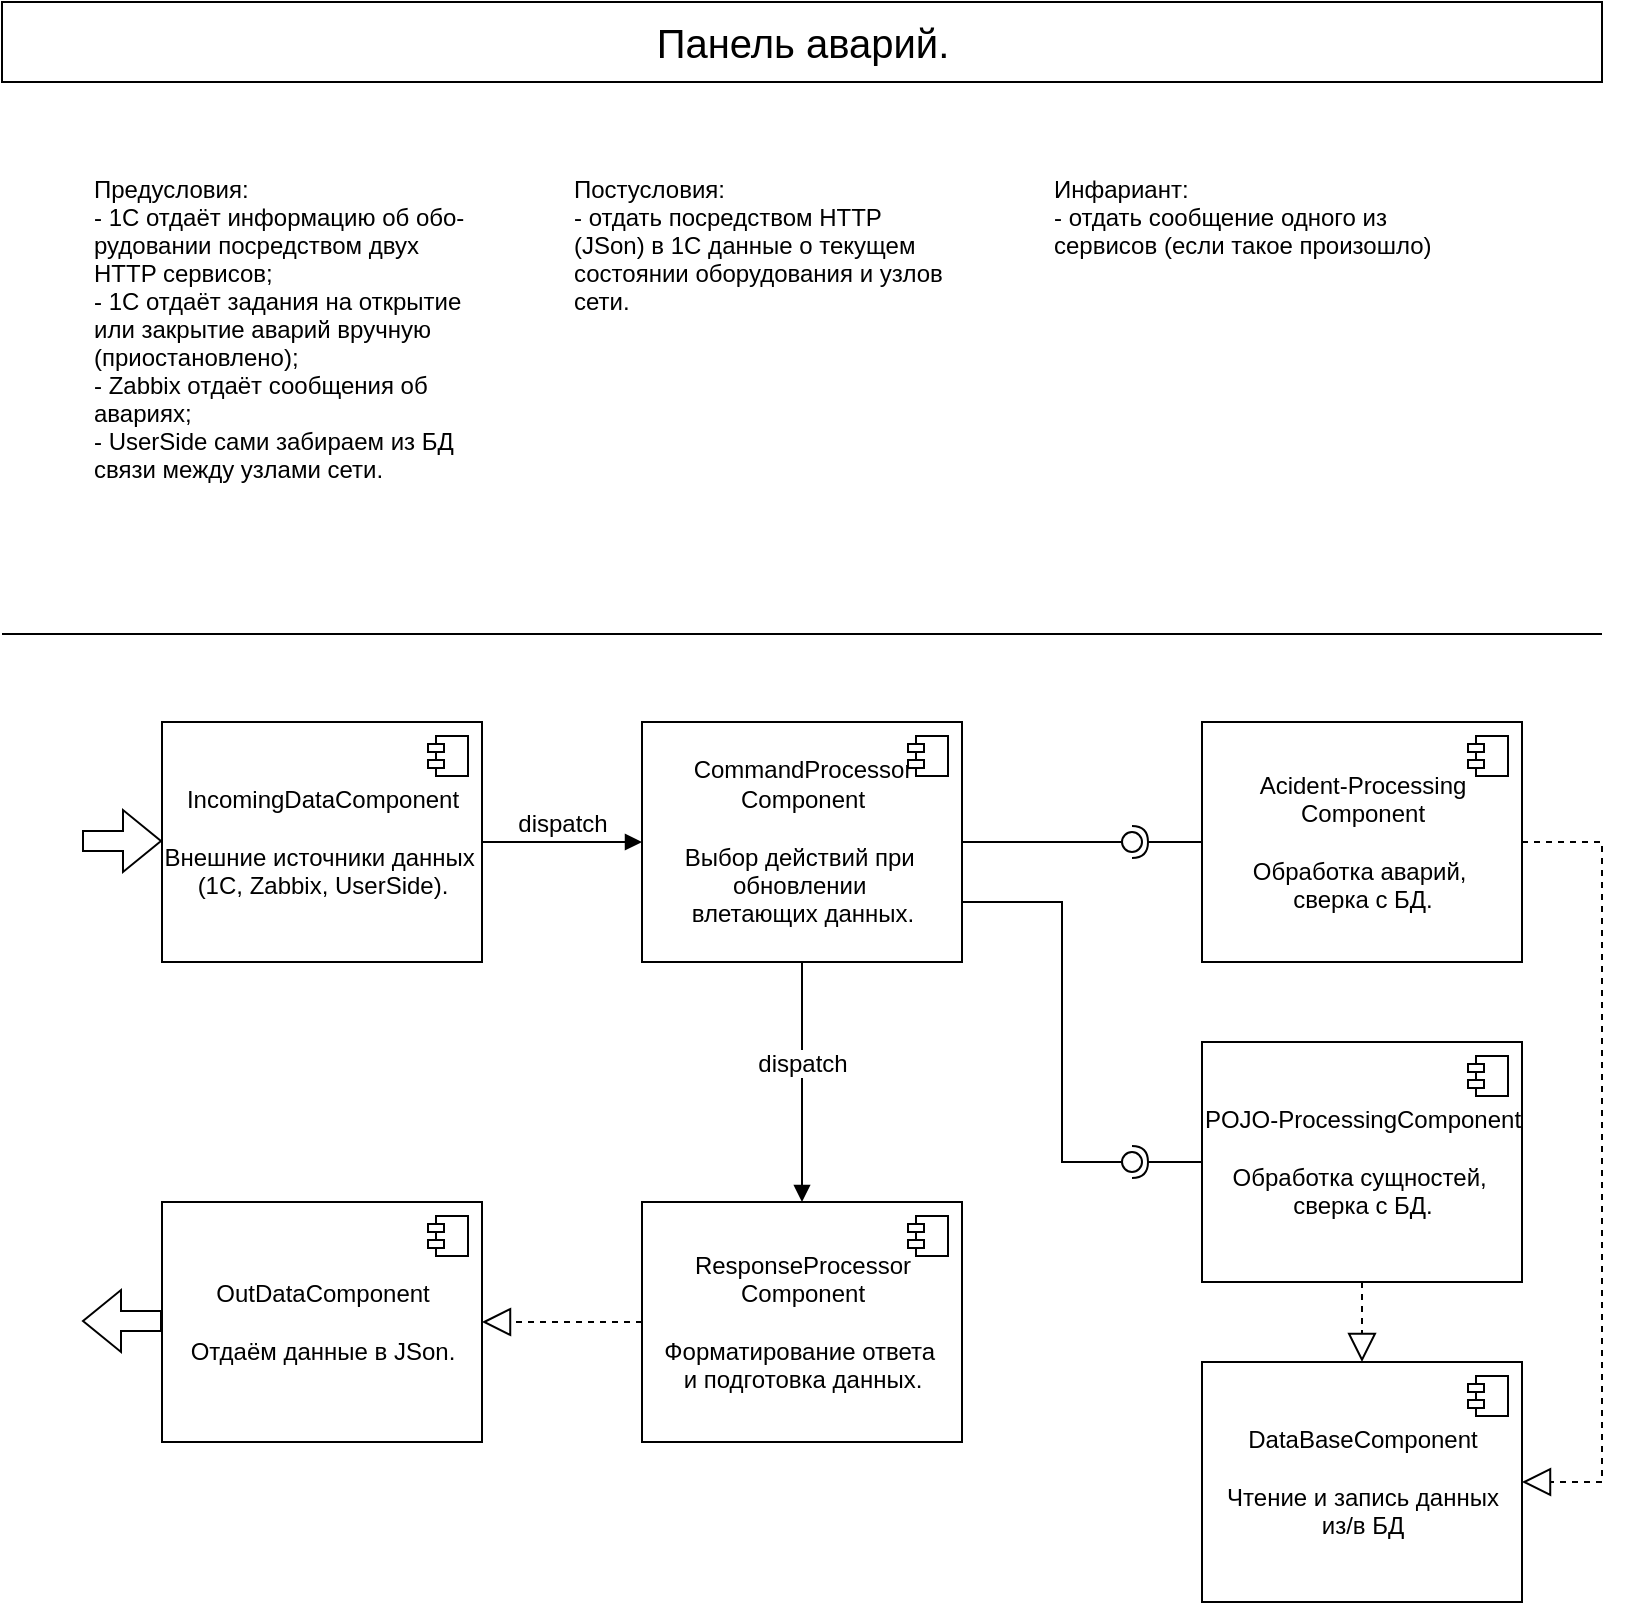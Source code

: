 <mxfile version="20.7.4" type="device"><diagram id="iVUF9Yuvo-bUKE28EFVd" name="Страница 1"><mxGraphModel dx="1434" dy="778" grid="1" gridSize="10" guides="1" tooltips="1" connect="1" arrows="1" fold="1" page="1" pageScale="1" pageWidth="827" pageHeight="1169" math="0" shadow="0"><root><mxCell id="0"/><mxCell id="1" parent="0"/><mxCell id="QQe5X5-eKR_Aid_geeCW-4" value="Панель аварий.&lt;br style=&quot;font-size: 20px;&quot;&gt;" style="html=1;fontSize=20;" vertex="1" parent="1"><mxGeometry width="800" height="40" as="geometry"/></mxCell><mxCell id="QQe5X5-eKR_Aid_geeCW-5" value="Предусловия:&#10;- 1С отдаёт информацию об обо-&#10;рудовании посредством двух &#10;HTTP сервисов;&#10;- 1С отдаёт задания на открытие &#10;или закрытие аварий вручную &#10;(приостановлено);&#10;- Zabbix отдаёт сообщения об &#10;авариях;&#10;- UserSide сами забираем из БД &#10;связи между узлами сети." style="text;strokeColor=none;fillColor=none;align=left;verticalAlign=top;spacingLeft=4;spacingRight=4;overflow=hidden;rotatable=0;points=[[0,0.5],[1,0.5]];portConstraint=eastwest;fontSize=12;fontStyle=0" vertex="1" parent="1"><mxGeometry x="40" y="80" width="200" height="240" as="geometry"/></mxCell><mxCell id="QQe5X5-eKR_Aid_geeCW-6" value="Постусловия:&#10;- отдать посредством HTTP &#10;(JSon) в 1С данные о текущем&#10;состоянии оборудования и узлов&#10;сети." style="text;strokeColor=none;fillColor=none;align=left;verticalAlign=top;spacingLeft=4;spacingRight=4;overflow=hidden;rotatable=0;points=[[0,0.5],[1,0.5]];portConstraint=eastwest;fontSize=12;" vertex="1" parent="1"><mxGeometry x="280" y="80" width="200" height="240" as="geometry"/></mxCell><mxCell id="QQe5X5-eKR_Aid_geeCW-7" value="Инфариант:&#10;- отдать сообщение одного из &#10;сервисов (если такое произошло)." style="text;strokeColor=none;fillColor=none;align=left;verticalAlign=top;spacingLeft=4;spacingRight=4;overflow=hidden;rotatable=0;points=[[0,0.5],[1,0.5]];portConstraint=eastwest;fontSize=12;" vertex="1" parent="1"><mxGeometry x="520" y="80" width="200" height="240" as="geometry"/></mxCell><mxCell id="QQe5X5-eKR_Aid_geeCW-8" value="" style="line;strokeWidth=1;fillColor=none;align=left;verticalAlign=middle;spacingTop=-1;spacingLeft=3;spacingRight=3;rotatable=0;labelPosition=right;points=[];portConstraint=eastwest;strokeColor=inherit;fontSize=12;" vertex="1" parent="1"><mxGeometry y="312" width="800" height="8" as="geometry"/></mxCell><mxCell id="QQe5X5-eKR_Aid_geeCW-9" value="IncomingDataComponent&lt;br&gt;&lt;br&gt;Внешние источники данных&amp;nbsp;&lt;br&gt;(1С, Zabbix, UserSide)." style="html=1;dropTarget=0;fontSize=12;" vertex="1" parent="1"><mxGeometry x="80" y="360" width="160" height="120" as="geometry"/></mxCell><mxCell id="QQe5X5-eKR_Aid_geeCW-10" value="" style="shape=module;jettyWidth=8;jettyHeight=4;fontSize=12;" vertex="1" parent="QQe5X5-eKR_Aid_geeCW-9"><mxGeometry x="1" width="20" height="20" relative="1" as="geometry"><mxPoint x="-27" y="7" as="offset"/></mxGeometry></mxCell><mxCell id="QQe5X5-eKR_Aid_geeCW-13" value="OutDataComponent&lt;br&gt;&lt;br&gt;Отдаём данные в JSon." style="html=1;dropTarget=0;fontSize=12;" vertex="1" parent="1"><mxGeometry x="80" y="600" width="160" height="120" as="geometry"/></mxCell><mxCell id="QQe5X5-eKR_Aid_geeCW-14" value="" style="shape=module;jettyWidth=8;jettyHeight=4;fontSize=12;" vertex="1" parent="QQe5X5-eKR_Aid_geeCW-13"><mxGeometry x="1" width="20" height="20" relative="1" as="geometry"><mxPoint x="-27" y="7" as="offset"/></mxGeometry></mxCell><mxCell id="QQe5X5-eKR_Aid_geeCW-15" value="" style="shape=flexArrow;endArrow=classic;html=1;rounded=0;fontSize=12;" edge="1" parent="1"><mxGeometry width="50" height="50" relative="1" as="geometry"><mxPoint x="40" y="419.5" as="sourcePoint"/><mxPoint x="80" y="419.5" as="targetPoint"/></mxGeometry></mxCell><mxCell id="QQe5X5-eKR_Aid_geeCW-16" value="" style="shape=flexArrow;endArrow=classic;html=1;rounded=0;fontSize=12;" edge="1" parent="1"><mxGeometry width="50" height="50" relative="1" as="geometry"><mxPoint x="80" y="659.5" as="sourcePoint"/><mxPoint x="40" y="659.5" as="targetPoint"/></mxGeometry></mxCell><mxCell id="QQe5X5-eKR_Aid_geeCW-19" value="DataBaseComponent&lt;br&gt;&lt;br&gt;Чтение и запись данных&lt;br&gt;из/в БД" style="html=1;dropTarget=0;fontSize=12;" vertex="1" parent="1"><mxGeometry x="600" y="680" width="160" height="120" as="geometry"/></mxCell><mxCell id="QQe5X5-eKR_Aid_geeCW-20" value="" style="shape=module;jettyWidth=8;jettyHeight=4;fontSize=12;" vertex="1" parent="QQe5X5-eKR_Aid_geeCW-19"><mxGeometry x="1" width="20" height="20" relative="1" as="geometry"><mxPoint x="-27" y="7" as="offset"/></mxGeometry></mxCell><mxCell id="QQe5X5-eKR_Aid_geeCW-23" value="POJO-ProcessingComponent&lt;br&gt;&lt;br&gt;Обработка сущностей,&amp;nbsp;&lt;br&gt;сверка с БД." style="html=1;dropTarget=0;fontSize=12;" vertex="1" parent="1"><mxGeometry x="600" y="520" width="160" height="120" as="geometry"/></mxCell><mxCell id="QQe5X5-eKR_Aid_geeCW-24" value="" style="shape=module;jettyWidth=8;jettyHeight=4;fontSize=12;" vertex="1" parent="QQe5X5-eKR_Aid_geeCW-23"><mxGeometry x="1" width="20" height="20" relative="1" as="geometry"><mxPoint x="-27" y="7" as="offset"/></mxGeometry></mxCell><mxCell id="QQe5X5-eKR_Aid_geeCW-28" value="CommandProcessor&lt;br&gt;Component&lt;br&gt;&lt;br&gt;Выбор действий при&amp;nbsp;&lt;br&gt;обновлении&amp;nbsp;&lt;br&gt;влетающих данных." style="html=1;dropTarget=0;fontSize=12;" vertex="1" parent="1"><mxGeometry x="320" y="360" width="160" height="120" as="geometry"/></mxCell><mxCell id="QQe5X5-eKR_Aid_geeCW-29" value="" style="shape=module;jettyWidth=8;jettyHeight=4;fontSize=12;" vertex="1" parent="QQe5X5-eKR_Aid_geeCW-28"><mxGeometry x="1" width="20" height="20" relative="1" as="geometry"><mxPoint x="-27" y="7" as="offset"/></mxGeometry></mxCell><mxCell id="QQe5X5-eKR_Aid_geeCW-30" value="dispatch" style="html=1;verticalAlign=bottom;endArrow=block;rounded=0;fontSize=12;exitX=1;exitY=0.5;exitDx=0;exitDy=0;entryX=0;entryY=0.5;entryDx=0;entryDy=0;" edge="1" parent="1" source="QQe5X5-eKR_Aid_geeCW-9" target="QQe5X5-eKR_Aid_geeCW-28"><mxGeometry width="80" relative="1" as="geometry"><mxPoint x="270" y="419.5" as="sourcePoint"/><mxPoint x="350" y="419.5" as="targetPoint"/><Array as="points"><mxPoint x="250" y="420"/></Array></mxGeometry></mxCell><mxCell id="QQe5X5-eKR_Aid_geeCW-33" value="Acident-Processing&lt;br&gt;Component&lt;br&gt;&lt;br&gt;Обработка аварий,&amp;nbsp;&lt;br&gt;сверка с БД." style="html=1;dropTarget=0;fontSize=12;" vertex="1" parent="1"><mxGeometry x="600" y="360" width="160" height="120" as="geometry"/></mxCell><mxCell id="QQe5X5-eKR_Aid_geeCW-34" value="" style="shape=module;jettyWidth=8;jettyHeight=4;fontSize=12;" vertex="1" parent="QQe5X5-eKR_Aid_geeCW-33"><mxGeometry x="1" width="20" height="20" relative="1" as="geometry"><mxPoint x="-27" y="7" as="offset"/></mxGeometry></mxCell><mxCell id="QQe5X5-eKR_Aid_geeCW-39" value="" style="rounded=0;orthogonalLoop=1;jettySize=auto;html=1;endArrow=none;endFill=0;sketch=0;sourcePerimeterSpacing=0;targetPerimeterSpacing=0;fontSize=12;exitX=1;exitY=0.5;exitDx=0;exitDy=0;" edge="1" target="QQe5X5-eKR_Aid_geeCW-41" parent="1" source="QQe5X5-eKR_Aid_geeCW-28"><mxGeometry relative="1" as="geometry"><mxPoint x="540" y="380" as="sourcePoint"/><Array as="points"/></mxGeometry></mxCell><mxCell id="QQe5X5-eKR_Aid_geeCW-40" value="" style="rounded=0;orthogonalLoop=1;jettySize=auto;html=1;endArrow=halfCircle;endFill=0;entryX=0.5;entryY=0.5;endSize=6;strokeWidth=1;sketch=0;fontSize=12;exitX=0;exitY=0.5;exitDx=0;exitDy=0;" edge="1" target="QQe5X5-eKR_Aid_geeCW-41" parent="1" source="QQe5X5-eKR_Aid_geeCW-33"><mxGeometry relative="1" as="geometry"><mxPoint x="480" y="565" as="sourcePoint"/></mxGeometry></mxCell><mxCell id="QQe5X5-eKR_Aid_geeCW-41" value="" style="ellipse;whiteSpace=wrap;html=1;align=center;aspect=fixed;resizable=0;points=[];outlineConnect=0;sketch=0;fontSize=12;" vertex="1" parent="1"><mxGeometry x="560" y="415" width="10" height="10" as="geometry"/></mxCell><mxCell id="QQe5X5-eKR_Aid_geeCW-42" value="" style="endArrow=block;dashed=1;endFill=0;endSize=12;html=1;rounded=0;fontSize=12;entryX=0.5;entryY=0;entryDx=0;entryDy=0;exitX=0.5;exitY=1;exitDx=0;exitDy=0;" edge="1" parent="1" source="QQe5X5-eKR_Aid_geeCW-23" target="QQe5X5-eKR_Aid_geeCW-19"><mxGeometry width="160" relative="1" as="geometry"><mxPoint x="420" y="660" as="sourcePoint"/><mxPoint x="580" y="660" as="targetPoint"/></mxGeometry></mxCell><mxCell id="QQe5X5-eKR_Aid_geeCW-52" value="" style="rounded=0;orthogonalLoop=1;jettySize=auto;html=1;endArrow=none;endFill=0;sketch=0;sourcePerimeterSpacing=0;targetPerimeterSpacing=0;fontSize=12;exitX=1;exitY=0.75;exitDx=0;exitDy=0;" edge="1" target="QQe5X5-eKR_Aid_geeCW-54" parent="1" source="QQe5X5-eKR_Aid_geeCW-28"><mxGeometry relative="1" as="geometry"><mxPoint x="570" y="440" as="sourcePoint"/><Array as="points"><mxPoint x="530" y="450"/><mxPoint x="530" y="580"/></Array></mxGeometry></mxCell><mxCell id="QQe5X5-eKR_Aid_geeCW-53" value="" style="rounded=0;orthogonalLoop=1;jettySize=auto;html=1;endArrow=halfCircle;endFill=0;entryX=0.5;entryY=0.5;endSize=6;strokeWidth=1;sketch=0;fontSize=12;exitX=0;exitY=0.5;exitDx=0;exitDy=0;" edge="1" target="QQe5X5-eKR_Aid_geeCW-54" parent="1" source="QQe5X5-eKR_Aid_geeCW-23"><mxGeometry relative="1" as="geometry"><mxPoint x="500" y="580" as="sourcePoint"/></mxGeometry></mxCell><mxCell id="QQe5X5-eKR_Aid_geeCW-54" value="" style="ellipse;whiteSpace=wrap;html=1;align=center;aspect=fixed;resizable=0;points=[];outlineConnect=0;sketch=0;fontSize=12;" vertex="1" parent="1"><mxGeometry x="560" y="575" width="10" height="10" as="geometry"/></mxCell><mxCell id="QQe5X5-eKR_Aid_geeCW-55" value="" style="endArrow=block;dashed=1;endFill=0;endSize=12;html=1;rounded=0;fontSize=12;exitX=1;exitY=0.5;exitDx=0;exitDy=0;entryX=1;entryY=0.5;entryDx=0;entryDy=0;" edge="1" parent="1" source="QQe5X5-eKR_Aid_geeCW-33" target="QQe5X5-eKR_Aid_geeCW-19"><mxGeometry width="160" relative="1" as="geometry"><mxPoint x="380" y="680" as="sourcePoint"/><mxPoint x="540" y="680" as="targetPoint"/><Array as="points"><mxPoint x="800" y="420"/><mxPoint x="800" y="740"/></Array></mxGeometry></mxCell><mxCell id="QQe5X5-eKR_Aid_geeCW-58" value="ResponseProcessor&lt;br&gt;Component&lt;br&gt;&lt;br&gt;Форматирование ответа&amp;nbsp;&lt;br&gt;и подготовка данных." style="html=1;dropTarget=0;fontSize=12;" vertex="1" parent="1"><mxGeometry x="320" y="600" width="160" height="120" as="geometry"/></mxCell><mxCell id="QQe5X5-eKR_Aid_geeCW-59" value="" style="shape=module;jettyWidth=8;jettyHeight=4;fontSize=12;" vertex="1" parent="QQe5X5-eKR_Aid_geeCW-58"><mxGeometry x="1" width="20" height="20" relative="1" as="geometry"><mxPoint x="-27" y="7" as="offset"/></mxGeometry></mxCell><mxCell id="QQe5X5-eKR_Aid_geeCW-60" value="" style="endArrow=block;dashed=1;endFill=0;endSize=12;html=1;rounded=0;fontSize=12;exitX=0;exitY=0.5;exitDx=0;exitDy=0;" edge="1" parent="1" source="QQe5X5-eKR_Aid_geeCW-58" target="QQe5X5-eKR_Aid_geeCW-13"><mxGeometry width="160" relative="1" as="geometry"><mxPoint x="230" y="780" as="sourcePoint"/><mxPoint x="390" y="780" as="targetPoint"/></mxGeometry></mxCell><mxCell id="QQe5X5-eKR_Aid_geeCW-61" value="dispatch" style="html=1;verticalAlign=bottom;endArrow=block;rounded=0;fontSize=12;entryX=0.5;entryY=0;entryDx=0;entryDy=0;exitX=0.5;exitY=1;exitDx=0;exitDy=0;" edge="1" parent="1" source="QQe5X5-eKR_Aid_geeCW-28" target="QQe5X5-eKR_Aid_geeCW-58"><mxGeometry width="80" relative="1" as="geometry"><mxPoint x="190" y="500" as="sourcePoint"/><mxPoint x="270" y="500" as="targetPoint"/></mxGeometry></mxCell></root></mxGraphModel></diagram></mxfile>